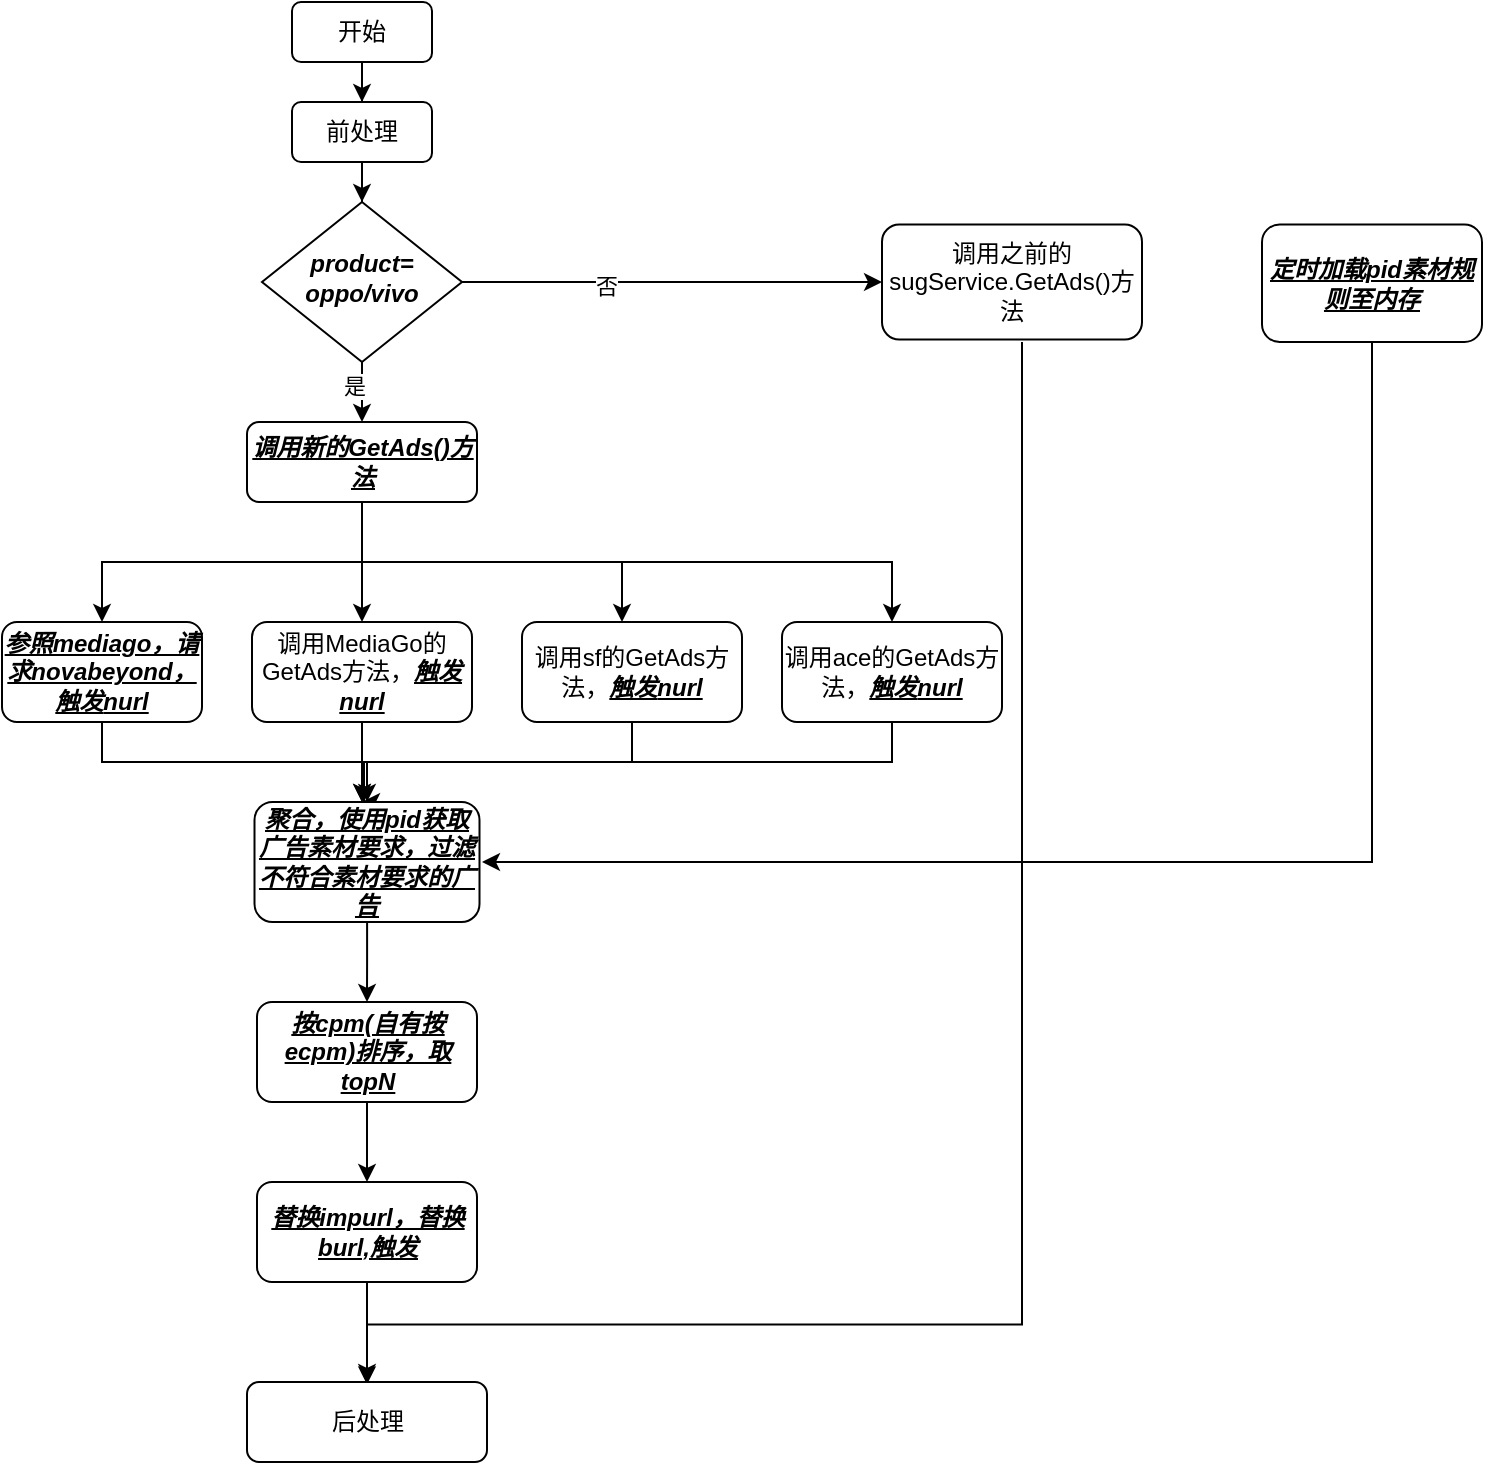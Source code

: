 <mxfile version="21.6.6" type="github">
  <diagram id="C5RBs43oDa-KdzZeNtuy" name="Page-1">
    <mxGraphModel dx="1194" dy="533" grid="1" gridSize="10" guides="1" tooltips="1" connect="1" arrows="1" fold="1" page="1" pageScale="1" pageWidth="827" pageHeight="1169" math="0" shadow="0">
      <root>
        <mxCell id="WIyWlLk6GJQsqaUBKTNV-0" />
        <mxCell id="WIyWlLk6GJQsqaUBKTNV-1" parent="WIyWlLk6GJQsqaUBKTNV-0" />
        <mxCell id="EK0wY1UbsbaqYq5Uubj7-7" value="" style="edgeStyle=orthogonalEdgeStyle;rounded=0;orthogonalLoop=1;jettySize=auto;html=1;" parent="WIyWlLk6GJQsqaUBKTNV-1" source="WIyWlLk6GJQsqaUBKTNV-3" target="EK0wY1UbsbaqYq5Uubj7-0" edge="1">
          <mxGeometry relative="1" as="geometry" />
        </mxCell>
        <mxCell id="WIyWlLk6GJQsqaUBKTNV-3" value="开始" style="rounded=1;whiteSpace=wrap;html=1;fontSize=12;glass=0;strokeWidth=1;shadow=0;" parent="WIyWlLk6GJQsqaUBKTNV-1" vertex="1">
          <mxGeometry x="185" y="50" width="70" height="30" as="geometry" />
        </mxCell>
        <mxCell id="EK0wY1UbsbaqYq5Uubj7-6" style="edgeStyle=orthogonalEdgeStyle;rounded=0;orthogonalLoop=1;jettySize=auto;html=1;exitX=0.5;exitY=1;exitDx=0;exitDy=0;entryX=0.5;entryY=0;entryDx=0;entryDy=0;" parent="WIyWlLk6GJQsqaUBKTNV-1" source="WIyWlLk6GJQsqaUBKTNV-6" target="EK0wY1UbsbaqYq5Uubj7-3" edge="1">
          <mxGeometry relative="1" as="geometry" />
        </mxCell>
        <mxCell id="EK0wY1UbsbaqYq5Uubj7-10" value="是" style="edgeLabel;html=1;align=center;verticalAlign=middle;resizable=0;points=[];" parent="EK0wY1UbsbaqYq5Uubj7-6" vertex="1" connectable="0">
          <mxGeometry x="-0.2" y="-4" relative="1" as="geometry">
            <mxPoint as="offset" />
          </mxGeometry>
        </mxCell>
        <mxCell id="EK0wY1UbsbaqYq5Uubj7-8" value="" style="edgeStyle=orthogonalEdgeStyle;rounded=0;orthogonalLoop=1;jettySize=auto;html=1;" parent="WIyWlLk6GJQsqaUBKTNV-1" source="WIyWlLk6GJQsqaUBKTNV-6" target="WIyWlLk6GJQsqaUBKTNV-7" edge="1">
          <mxGeometry relative="1" as="geometry" />
        </mxCell>
        <mxCell id="EK0wY1UbsbaqYq5Uubj7-9" value="否" style="edgeLabel;html=1;align=center;verticalAlign=middle;resizable=0;points=[];" parent="EK0wY1UbsbaqYq5Uubj7-8" vertex="1" connectable="0">
          <mxGeometry x="-0.315" y="-2" relative="1" as="geometry">
            <mxPoint as="offset" />
          </mxGeometry>
        </mxCell>
        <mxCell id="WIyWlLk6GJQsqaUBKTNV-6" value="&lt;b&gt;&lt;i&gt;product=&lt;br&gt;oppo/vivo&lt;/i&gt;&lt;/b&gt;" style="rhombus;whiteSpace=wrap;html=1;shadow=0;fontFamily=Helvetica;fontSize=12;align=center;strokeWidth=1;spacing=6;spacingTop=-4;" parent="WIyWlLk6GJQsqaUBKTNV-1" vertex="1">
          <mxGeometry x="170" y="150" width="100" height="80" as="geometry" />
        </mxCell>
        <mxCell id="EK0wY1UbsbaqYq5Uubj7-11" style="edgeStyle=orthogonalEdgeStyle;rounded=0;orthogonalLoop=1;jettySize=auto;html=1;entryX=0.5;entryY=0;entryDx=0;entryDy=0;" parent="WIyWlLk6GJQsqaUBKTNV-1" edge="1">
          <mxGeometry relative="1" as="geometry">
            <mxPoint x="222.5" y="741.25" as="targetPoint" />
            <mxPoint x="550" y="220" as="sourcePoint" />
            <Array as="points">
              <mxPoint x="470" y="711.25" />
              <mxPoint x="223" y="711.25" />
              <mxPoint x="223" y="731.25" />
            </Array>
          </mxGeometry>
        </mxCell>
        <mxCell id="WIyWlLk6GJQsqaUBKTNV-7" value="调用之前的sugService.GetAds()方法" style="rounded=1;whiteSpace=wrap;html=1;fontSize=12;glass=0;strokeWidth=1;shadow=0;" parent="WIyWlLk6GJQsqaUBKTNV-1" vertex="1">
          <mxGeometry x="480" y="161.25" width="130" height="57.5" as="geometry" />
        </mxCell>
        <mxCell id="WIyWlLk6GJQsqaUBKTNV-9" value="Yes" style="edgeStyle=orthogonalEdgeStyle;rounded=0;html=1;jettySize=auto;orthogonalLoop=1;fontSize=11;endArrow=block;endFill=0;endSize=8;strokeWidth=1;shadow=0;labelBackgroundColor=none;" parent="WIyWlLk6GJQsqaUBKTNV-1" edge="1">
          <mxGeometry y="10" relative="1" as="geometry">
            <mxPoint as="offset" />
            <mxPoint x="270" y="330" as="sourcePoint" />
          </mxGeometry>
        </mxCell>
        <mxCell id="WIyWlLk6GJQsqaUBKTNV-11" value="后处理" style="rounded=1;whiteSpace=wrap;html=1;fontSize=12;glass=0;strokeWidth=1;shadow=0;" parent="WIyWlLk6GJQsqaUBKTNV-1" vertex="1">
          <mxGeometry x="162.5" y="740" width="120" height="40" as="geometry" />
        </mxCell>
        <mxCell id="EK0wY1UbsbaqYq5Uubj7-1" value="" style="edgeStyle=orthogonalEdgeStyle;rounded=0;orthogonalLoop=1;jettySize=auto;html=1;" parent="WIyWlLk6GJQsqaUBKTNV-1" source="EK0wY1UbsbaqYq5Uubj7-0" target="WIyWlLk6GJQsqaUBKTNV-6" edge="1">
          <mxGeometry relative="1" as="geometry" />
        </mxCell>
        <mxCell id="EK0wY1UbsbaqYq5Uubj7-0" value="前处理" style="rounded=1;whiteSpace=wrap;html=1;fontSize=12;glass=0;strokeWidth=1;shadow=0;" parent="WIyWlLk6GJQsqaUBKTNV-1" vertex="1">
          <mxGeometry x="185" y="100" width="70" height="30" as="geometry" />
        </mxCell>
        <mxCell id="EK0wY1UbsbaqYq5Uubj7-12" style="edgeStyle=orthogonalEdgeStyle;rounded=0;orthogonalLoop=1;jettySize=auto;html=1;exitX=0.5;exitY=1;exitDx=0;exitDy=0;" parent="WIyWlLk6GJQsqaUBKTNV-1" source="EK0wY1UbsbaqYq5Uubj7-3" edge="1">
          <mxGeometry relative="1" as="geometry">
            <mxPoint x="220" y="360" as="targetPoint" />
          </mxGeometry>
        </mxCell>
        <mxCell id="EK0wY1UbsbaqYq5Uubj7-14" style="edgeStyle=orthogonalEdgeStyle;rounded=0;orthogonalLoop=1;jettySize=auto;html=1;" parent="WIyWlLk6GJQsqaUBKTNV-1" source="EK0wY1UbsbaqYq5Uubj7-3" edge="1">
          <mxGeometry relative="1" as="geometry">
            <mxPoint x="350" y="360" as="targetPoint" />
            <Array as="points">
              <mxPoint x="220" y="330" />
              <mxPoint x="350" y="330" />
              <mxPoint x="350" y="360" />
            </Array>
          </mxGeometry>
        </mxCell>
        <mxCell id="EK0wY1UbsbaqYq5Uubj7-19" style="edgeStyle=orthogonalEdgeStyle;rounded=0;orthogonalLoop=1;jettySize=auto;html=1;" parent="WIyWlLk6GJQsqaUBKTNV-1" source="EK0wY1UbsbaqYq5Uubj7-3" target="EK0wY1UbsbaqYq5Uubj7-15" edge="1">
          <mxGeometry relative="1" as="geometry">
            <Array as="points">
              <mxPoint x="220" y="330" />
              <mxPoint x="90" y="330" />
            </Array>
          </mxGeometry>
        </mxCell>
        <mxCell id="maYp8aYVbwoJodFECv4R-1" style="edgeStyle=orthogonalEdgeStyle;rounded=0;orthogonalLoop=1;jettySize=auto;html=1;" edge="1" parent="WIyWlLk6GJQsqaUBKTNV-1" source="EK0wY1UbsbaqYq5Uubj7-3" target="maYp8aYVbwoJodFECv4R-0">
          <mxGeometry relative="1" as="geometry">
            <Array as="points">
              <mxPoint x="220" y="330" />
              <mxPoint x="485" y="330" />
            </Array>
          </mxGeometry>
        </mxCell>
        <mxCell id="EK0wY1UbsbaqYq5Uubj7-3" value="&lt;b&gt;&lt;i&gt;&lt;u&gt;调用新的GetAds()方法&lt;/u&gt;&lt;/i&gt;&lt;/b&gt;" style="rounded=1;whiteSpace=wrap;html=1;fontSize=12;glass=0;strokeWidth=1;shadow=0;" parent="WIyWlLk6GJQsqaUBKTNV-1" vertex="1">
          <mxGeometry x="162.5" y="260" width="115" height="40" as="geometry" />
        </mxCell>
        <mxCell id="EK0wY1UbsbaqYq5Uubj7-23" style="edgeStyle=orthogonalEdgeStyle;rounded=0;orthogonalLoop=1;jettySize=auto;html=1;" parent="WIyWlLk6GJQsqaUBKTNV-1" source="EK0wY1UbsbaqYq5Uubj7-15" edge="1">
          <mxGeometry relative="1" as="geometry">
            <mxPoint x="220" y="450" as="targetPoint" />
            <Array as="points">
              <mxPoint x="90" y="430" />
              <mxPoint x="220" y="430" />
            </Array>
          </mxGeometry>
        </mxCell>
        <mxCell id="EK0wY1UbsbaqYq5Uubj7-15" value="&lt;u&gt;&lt;b&gt;&lt;i&gt;参照mediago，请求novabeyond，触发&lt;/i&gt;&lt;/b&gt;&lt;b style=&quot;border-color: var(--border-color);&quot;&gt;&lt;i style=&quot;border-color: var(--border-color);&quot;&gt;nurl&lt;/i&gt;&lt;/b&gt;&lt;/u&gt;" style="rounded=1;whiteSpace=wrap;html=1;fontSize=12;glass=0;strokeWidth=1;shadow=0;" parent="WIyWlLk6GJQsqaUBKTNV-1" vertex="1">
          <mxGeometry x="40" y="360" width="100" height="50" as="geometry" />
        </mxCell>
        <mxCell id="EK0wY1UbsbaqYq5Uubj7-22" style="edgeStyle=orthogonalEdgeStyle;rounded=0;orthogonalLoop=1;jettySize=auto;html=1;" parent="WIyWlLk6GJQsqaUBKTNV-1" source="EK0wY1UbsbaqYq5Uubj7-16" edge="1">
          <mxGeometry relative="1" as="geometry">
            <mxPoint x="220" y="450" as="targetPoint" />
          </mxGeometry>
        </mxCell>
        <mxCell id="EK0wY1UbsbaqYq5Uubj7-16" value="调用MediaGo的GetAds方法，&lt;u&gt;&lt;b style=&quot;border-color: var(--border-color);&quot;&gt;&lt;i style=&quot;border-color: var(--border-color);&quot;&gt;触发&lt;/i&gt;&lt;/b&gt;&lt;b style=&quot;border-color: var(--border-color);&quot;&gt;&lt;i style=&quot;border-color: var(--border-color);&quot;&gt;nurl&lt;/i&gt;&lt;/b&gt;&lt;/u&gt;" style="rounded=1;whiteSpace=wrap;html=1;fontSize=12;glass=0;strokeWidth=1;shadow=0;" parent="WIyWlLk6GJQsqaUBKTNV-1" vertex="1">
          <mxGeometry x="165" y="360" width="110" height="50" as="geometry" />
        </mxCell>
        <mxCell id="EK0wY1UbsbaqYq5Uubj7-24" style="edgeStyle=orthogonalEdgeStyle;rounded=0;orthogonalLoop=1;jettySize=auto;html=1;" parent="WIyWlLk6GJQsqaUBKTNV-1" source="EK0wY1UbsbaqYq5Uubj7-18" edge="1">
          <mxGeometry relative="1" as="geometry">
            <mxPoint x="220" y="450" as="targetPoint" />
            <Array as="points">
              <mxPoint x="355" y="430" />
              <mxPoint x="221" y="430" />
            </Array>
          </mxGeometry>
        </mxCell>
        <mxCell id="EK0wY1UbsbaqYq5Uubj7-18" value="调用sf的GetAds方法，&lt;u&gt;&lt;b style=&quot;border-color: var(--border-color);&quot;&gt;&lt;i style=&quot;border-color: var(--border-color);&quot;&gt;触发&lt;/i&gt;&lt;/b&gt;&lt;b style=&quot;border-color: var(--border-color);&quot;&gt;&lt;i style=&quot;border-color: var(--border-color);&quot;&gt;nurl&lt;/i&gt;&lt;/b&gt;&lt;/u&gt;" style="rounded=1;whiteSpace=wrap;html=1;fontSize=12;glass=0;strokeWidth=1;shadow=0;" parent="WIyWlLk6GJQsqaUBKTNV-1" vertex="1">
          <mxGeometry x="300" y="360" width="110" height="50" as="geometry" />
        </mxCell>
        <mxCell id="EK0wY1UbsbaqYq5Uubj7-29" style="edgeStyle=orthogonalEdgeStyle;rounded=0;orthogonalLoop=1;jettySize=auto;html=1;entryX=0.5;entryY=0;entryDx=0;entryDy=0;" parent="WIyWlLk6GJQsqaUBKTNV-1" source="EK0wY1UbsbaqYq5Uubj7-25" target="EK0wY1UbsbaqYq5Uubj7-30" edge="1">
          <mxGeometry relative="1" as="geometry">
            <mxPoint x="222.5" y="530" as="targetPoint" />
          </mxGeometry>
        </mxCell>
        <mxCell id="EK0wY1UbsbaqYq5Uubj7-25" value="&lt;b&gt;&lt;i&gt;&lt;u&gt;聚合，使用pid获取广告素材要求，过滤不符合素材要求的广告&lt;/u&gt;&lt;/i&gt;&lt;/b&gt;" style="rounded=1;whiteSpace=wrap;html=1;fontSize=12;glass=0;strokeWidth=1;shadow=0;" parent="WIyWlLk6GJQsqaUBKTNV-1" vertex="1">
          <mxGeometry x="166.25" y="450" width="112.5" height="60" as="geometry" />
        </mxCell>
        <mxCell id="EK0wY1UbsbaqYq5Uubj7-28" style="edgeStyle=orthogonalEdgeStyle;rounded=0;orthogonalLoop=1;jettySize=auto;html=1;exitX=0.5;exitY=1;exitDx=0;exitDy=0;" parent="WIyWlLk6GJQsqaUBKTNV-1" source="EK0wY1UbsbaqYq5Uubj7-27" edge="1">
          <mxGeometry relative="1" as="geometry">
            <mxPoint x="766.25" y="240" as="sourcePoint" />
            <mxPoint x="280" y="480" as="targetPoint" />
            <Array as="points">
              <mxPoint x="725" y="480" />
            </Array>
          </mxGeometry>
        </mxCell>
        <mxCell id="EK0wY1UbsbaqYq5Uubj7-27" value="&lt;b&gt;&lt;i&gt;&lt;u&gt;定时加载pid素材规则至内存&lt;/u&gt;&lt;/i&gt;&lt;/b&gt;" style="rounded=1;whiteSpace=wrap;html=1;fontSize=12;glass=0;strokeWidth=1;shadow=0;" parent="WIyWlLk6GJQsqaUBKTNV-1" vertex="1">
          <mxGeometry x="670" y="161.25" width="110" height="58.75" as="geometry" />
        </mxCell>
        <mxCell id="EK0wY1UbsbaqYq5Uubj7-31" style="edgeStyle=orthogonalEdgeStyle;rounded=0;orthogonalLoop=1;jettySize=auto;html=1;entryX=0.5;entryY=0;entryDx=0;entryDy=0;" parent="WIyWlLk6GJQsqaUBKTNV-1" source="EK0wY1UbsbaqYq5Uubj7-30" target="EK0wY1UbsbaqYq5Uubj7-32" edge="1">
          <mxGeometry relative="1" as="geometry">
            <mxPoint x="222.5" y="610" as="targetPoint" />
          </mxGeometry>
        </mxCell>
        <mxCell id="EK0wY1UbsbaqYq5Uubj7-30" value="&lt;b&gt;&lt;i&gt;&lt;u&gt;按cpm(自有按ecpm)排序，取topN&lt;/u&gt;&lt;/i&gt;&lt;/b&gt;" style="rounded=1;whiteSpace=wrap;html=1;fontSize=12;glass=0;strokeWidth=1;shadow=0;" parent="WIyWlLk6GJQsqaUBKTNV-1" vertex="1">
          <mxGeometry x="167.5" y="550" width="110" height="50" as="geometry" />
        </mxCell>
        <mxCell id="EK0wY1UbsbaqYq5Uubj7-33" style="edgeStyle=orthogonalEdgeStyle;rounded=0;orthogonalLoop=1;jettySize=auto;html=1;entryX=0.5;entryY=0;entryDx=0;entryDy=0;" parent="WIyWlLk6GJQsqaUBKTNV-1" source="EK0wY1UbsbaqYq5Uubj7-32" target="WIyWlLk6GJQsqaUBKTNV-11" edge="1">
          <mxGeometry relative="1" as="geometry" />
        </mxCell>
        <mxCell id="EK0wY1UbsbaqYq5Uubj7-32" value="&lt;b&gt;&lt;i&gt;&lt;u&gt;替换impurl，替换burl,触发&lt;/u&gt;&lt;/i&gt;&lt;/b&gt;" style="rounded=1;whiteSpace=wrap;html=1;fontSize=12;glass=0;strokeWidth=1;shadow=0;" parent="WIyWlLk6GJQsqaUBKTNV-1" vertex="1">
          <mxGeometry x="167.5" y="640" width="110" height="50" as="geometry" />
        </mxCell>
        <mxCell id="maYp8aYVbwoJodFECv4R-2" style="edgeStyle=orthogonalEdgeStyle;rounded=0;orthogonalLoop=1;jettySize=auto;html=1;entryX=0.5;entryY=0;entryDx=0;entryDy=0;" edge="1" parent="WIyWlLk6GJQsqaUBKTNV-1" source="maYp8aYVbwoJodFECv4R-0" target="EK0wY1UbsbaqYq5Uubj7-25">
          <mxGeometry relative="1" as="geometry">
            <Array as="points">
              <mxPoint x="485" y="430" />
              <mxPoint x="223" y="430" />
            </Array>
          </mxGeometry>
        </mxCell>
        <mxCell id="maYp8aYVbwoJodFECv4R-0" value="调用ace的GetAds方法，&lt;u&gt;&lt;b style=&quot;border-color: var(--border-color);&quot;&gt;&lt;i style=&quot;border-color: var(--border-color);&quot;&gt;触发&lt;/i&gt;&lt;/b&gt;&lt;b style=&quot;border-color: var(--border-color);&quot;&gt;&lt;i style=&quot;border-color: var(--border-color);&quot;&gt;nurl&lt;/i&gt;&lt;/b&gt;&lt;/u&gt;" style="rounded=1;whiteSpace=wrap;html=1;fontSize=12;glass=0;strokeWidth=1;shadow=0;" vertex="1" parent="WIyWlLk6GJQsqaUBKTNV-1">
          <mxGeometry x="430" y="360" width="110" height="50" as="geometry" />
        </mxCell>
      </root>
    </mxGraphModel>
  </diagram>
</mxfile>
